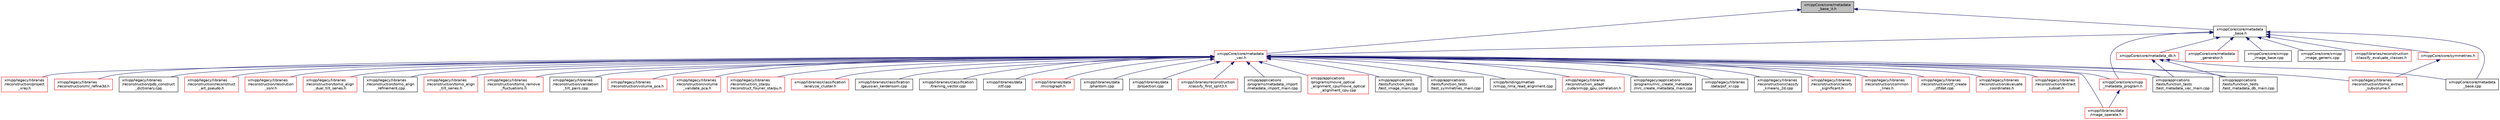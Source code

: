 digraph "xmippCore/core/metadata_base_it.h"
{
  edge [fontname="Helvetica",fontsize="10",labelfontname="Helvetica",labelfontsize="10"];
  node [fontname="Helvetica",fontsize="10",shape=record];
  Node12 [label="xmippCore/core/metadata\l_base_it.h",height=0.2,width=0.4,color="black", fillcolor="grey75", style="filled", fontcolor="black"];
  Node12 -> Node13 [dir="back",color="midnightblue",fontsize="10",style="solid",fontname="Helvetica"];
  Node13 [label="xmippCore/core/metadata\l_base.h",height=0.2,width=0.4,color="black", fillcolor="white", style="filled",URL="$metadata__base_8h.html"];
  Node13 -> Node14 [dir="back",color="midnightblue",fontsize="10",style="solid",fontname="Helvetica"];
  Node14 [label="xmipp/libraries/reconstruction\l/classify_evaluate_classes.h",height=0.2,width=0.4,color="red", fillcolor="white", style="filled",URL="$classify__evaluate__classes_8h.html"];
  Node13 -> Node17 [dir="back",color="midnightblue",fontsize="10",style="solid",fontname="Helvetica"];
  Node17 [label="xmippCore/core/metadata\l_vec.h",height=0.2,width=0.4,color="red", fillcolor="white", style="filled",URL="$metadata__vec_8h.html"];
  Node17 -> Node18 [dir="back",color="midnightblue",fontsize="10",style="solid",fontname="Helvetica"];
  Node18 [label="xmipp/libraries/reconstruction\l/classify_first_split3.h",height=0.2,width=0.4,color="red", fillcolor="white", style="filled",URL="$classify__first__split3_8h.html"];
  Node17 -> Node21 [dir="back",color="midnightblue",fontsize="10",style="solid",fontname="Helvetica"];
  Node21 [label="xmipp/applications\l/programs/metadata_import\l/metadata_import_main.cpp",height=0.2,width=0.4,color="black", fillcolor="white", style="filled",URL="$metadata__import__main_8cpp.html"];
  Node17 -> Node22 [dir="back",color="midnightblue",fontsize="10",style="solid",fontname="Helvetica"];
  Node22 [label="xmipp/applications\l/programs/movie_optical\l_alignment_cpu/movie_optical\l_alignment_cpu.cpp",height=0.2,width=0.4,color="red", fillcolor="white", style="filled",URL="$movie__optical__alignment__cpu_8cpp.html"];
  Node17 -> Node24 [dir="back",color="midnightblue",fontsize="10",style="solid",fontname="Helvetica"];
  Node24 [label="xmipp/applications\l/tests/function_tests\l/test_image_main.cpp",height=0.2,width=0.4,color="black", fillcolor="white", style="filled",URL="$test__image__main_8cpp.html"];
  Node17 -> Node25 [dir="back",color="midnightblue",fontsize="10",style="solid",fontname="Helvetica"];
  Node25 [label="xmipp/applications\l/tests/function_tests\l/test_metadata_db_main.cpp",height=0.2,width=0.4,color="black", fillcolor="white", style="filled",URL="$test__metadata__db__main_8cpp.html"];
  Node17 -> Node26 [dir="back",color="midnightblue",fontsize="10",style="solid",fontname="Helvetica"];
  Node26 [label="xmipp/applications\l/tests/function_tests\l/test_metadata_vec_main.cpp",height=0.2,width=0.4,color="black", fillcolor="white", style="filled",URL="$test__metadata__vec__main_8cpp.html"];
  Node17 -> Node27 [dir="back",color="midnightblue",fontsize="10",style="solid",fontname="Helvetica"];
  Node27 [label="xmipp/applications\l/tests/function_tests\l/test_symmetries_main.cpp",height=0.2,width=0.4,color="black", fillcolor="white", style="filled",URL="$test__symmetries__main_8cpp.html"];
  Node17 -> Node28 [dir="back",color="midnightblue",fontsize="10",style="solid",fontname="Helvetica"];
  Node28 [label="xmipp/bindings/matlab\l/xmipp_nma_read_alignment.cpp",height=0.2,width=0.4,color="black", fillcolor="white", style="filled",URL="$xmipp__nma__read__alignment_8cpp.html"];
  Node17 -> Node29 [dir="back",color="midnightblue",fontsize="10",style="solid",fontname="Helvetica"];
  Node29 [label="xmipp/legacy/libraries\l/reconstruction_adapt\l_cuda/xmipp_gpu_correlation.h",height=0.2,width=0.4,color="red", fillcolor="white", style="filled",URL="$xmipp__gpu__correlation_8h.html"];
  Node17 -> Node32 [dir="back",color="midnightblue",fontsize="10",style="solid",fontname="Helvetica"];
  Node32 [label="xmipp/legacy/applications\l/programs/mrc_create_metadata\l/mrc_create_metadata_main.cpp",height=0.2,width=0.4,color="black", fillcolor="white", style="filled",URL="$mrc__create__metadata__main_8cpp.html"];
  Node17 -> Node33 [dir="back",color="midnightblue",fontsize="10",style="solid",fontname="Helvetica"];
  Node33 [label="xmipp/legacy/libraries\l/data/psf_xr.cpp",height=0.2,width=0.4,color="black", fillcolor="white", style="filled",URL="$psf__xr_8cpp.html"];
  Node17 -> Node34 [dir="back",color="midnightblue",fontsize="10",style="solid",fontname="Helvetica"];
  Node34 [label="xmipp/legacy/libraries\l/reconstruction/classify\l_kmeans_2d.cpp",height=0.2,width=0.4,color="black", fillcolor="white", style="filled",URL="$classify__kmeans__2d_8cpp.html"];
  Node17 -> Node35 [dir="back",color="midnightblue",fontsize="10",style="solid",fontname="Helvetica"];
  Node35 [label="xmipp/legacy/libraries\l/reconstruction/classify\l_significant.h",height=0.2,width=0.4,color="red", fillcolor="white", style="filled",URL="$classify__significant_8h.html"];
  Node17 -> Node38 [dir="back",color="midnightblue",fontsize="10",style="solid",fontname="Helvetica"];
  Node38 [label="xmipp/legacy/libraries\l/reconstruction/common\l_lines.h",height=0.2,width=0.4,color="red", fillcolor="white", style="filled",URL="$common__lines_8h.html"];
  Node17 -> Node41 [dir="back",color="midnightblue",fontsize="10",style="solid",fontname="Helvetica"];
  Node41 [label="xmipp/legacy/libraries\l/reconstruction/ctf_create\l_ctfdat.cpp",height=0.2,width=0.4,color="red", fillcolor="white", style="filled",URL="$ctf__create__ctfdat_8cpp.html"];
  Node17 -> Node43 [dir="back",color="midnightblue",fontsize="10",style="solid",fontname="Helvetica"];
  Node43 [label="xmipp/legacy/libraries\l/reconstruction/evaluate\l_coordinates.h",height=0.2,width=0.4,color="red", fillcolor="white", style="filled",URL="$evaluate__coordinates_8h.html"];
  Node17 -> Node46 [dir="back",color="midnightblue",fontsize="10",style="solid",fontname="Helvetica"];
  Node46 [label="xmipp/legacy/libraries\l/reconstruction/extract\l_subset.h",height=0.2,width=0.4,color="red", fillcolor="white", style="filled",URL="$extract__subset_8h.html"];
  Node17 -> Node50 [dir="back",color="midnightblue",fontsize="10",style="solid",fontname="Helvetica"];
  Node50 [label="xmipp/legacy/libraries\l/reconstruction/project\l_xray.h",height=0.2,width=0.4,color="red", fillcolor="white", style="filled",URL="$project__xray_8h.html"];
  Node17 -> Node62 [dir="back",color="midnightblue",fontsize="10",style="solid",fontname="Helvetica"];
  Node62 [label="xmipp/legacy/libraries\l/reconstruction/ml_refine3d.h",height=0.2,width=0.4,color="red", fillcolor="white", style="filled",URL="$ml__refine3d_8h.html"];
  Node17 -> Node66 [dir="back",color="midnightblue",fontsize="10",style="solid",fontname="Helvetica"];
  Node66 [label="xmipp/legacy/libraries\l/reconstruction/pdb_construct\l_dictionary.cpp",height=0.2,width=0.4,color="black", fillcolor="white", style="filled",URL="$pdb__construct__dictionary_8cpp.html"];
  Node17 -> Node67 [dir="back",color="midnightblue",fontsize="10",style="solid",fontname="Helvetica"];
  Node67 [label="xmipp/legacy/libraries\l/reconstruction/reconstruct\l_art_pseudo.h",height=0.2,width=0.4,color="red", fillcolor="white", style="filled",URL="$reconstruct__art__pseudo_8h.html"];
  Node17 -> Node70 [dir="back",color="midnightblue",fontsize="10",style="solid",fontname="Helvetica"];
  Node70 [label="xmipp/legacy/libraries\l/reconstruction/resolution\l_ssnr.h",height=0.2,width=0.4,color="red", fillcolor="white", style="filled",URL="$resolution__ssnr_8h.html"];
  Node17 -> Node73 [dir="back",color="midnightblue",fontsize="10",style="solid",fontname="Helvetica"];
  Node73 [label="xmipp/legacy/libraries\l/reconstruction/tomo_align\l_dual_tilt_series.h",height=0.2,width=0.4,color="red", fillcolor="white", style="filled",URL="$tomo__align__dual__tilt__series_8h.html"];
  Node17 -> Node76 [dir="back",color="midnightblue",fontsize="10",style="solid",fontname="Helvetica"];
  Node76 [label="xmipp/legacy/libraries\l/reconstruction/tomo_align\l_refinement.cpp",height=0.2,width=0.4,color="black", fillcolor="white", style="filled",URL="$tomo__align__refinement_8cpp.html"];
  Node17 -> Node77 [dir="back",color="midnightblue",fontsize="10",style="solid",fontname="Helvetica"];
  Node77 [label="xmipp/legacy/libraries\l/reconstruction/tomo_align\l_tilt_series.h",height=0.2,width=0.4,color="red", fillcolor="white", style="filled",URL="$tomo__align__tilt__series_8h.html"];
  Node17 -> Node80 [dir="back",color="midnightblue",fontsize="10",style="solid",fontname="Helvetica"];
  Node80 [label="xmipp/legacy/libraries\l/reconstruction/tomo_extract\l_subvolume.h",height=0.2,width=0.4,color="red", fillcolor="white", style="filled",URL="$tomo__extract__subvolume_8h.html"];
  Node17 -> Node84 [dir="back",color="midnightblue",fontsize="10",style="solid",fontname="Helvetica"];
  Node84 [label="xmipp/legacy/libraries\l/reconstruction/tomo_remove\l_fluctuations.h",height=0.2,width=0.4,color="red", fillcolor="white", style="filled",URL="$tomo__remove__fluctuations_8h.html"];
  Node17 -> Node87 [dir="back",color="midnightblue",fontsize="10",style="solid",fontname="Helvetica"];
  Node87 [label="xmipp/legacy/libraries\l/reconstruction/validation\l_tilt_pairs.cpp",height=0.2,width=0.4,color="black", fillcolor="white", style="filled",URL="$validation__tilt__pairs_8cpp.html"];
  Node17 -> Node88 [dir="back",color="midnightblue",fontsize="10",style="solid",fontname="Helvetica"];
  Node88 [label="xmipp/legacy/libraries\l/reconstruction/volume_pca.h",height=0.2,width=0.4,color="red", fillcolor="white", style="filled",URL="$volume__pca_8h.html"];
  Node17 -> Node91 [dir="back",color="midnightblue",fontsize="10",style="solid",fontname="Helvetica"];
  Node91 [label="xmipp/legacy/libraries\l/reconstruction/volume\l_validate_pca.h",height=0.2,width=0.4,color="red", fillcolor="white", style="filled",URL="$volume__validate__pca_8h.html"];
  Node17 -> Node94 [dir="back",color="midnightblue",fontsize="10",style="solid",fontname="Helvetica"];
  Node94 [label="xmipp/legacy/libraries\l/reconstruction_starpu\l/reconstruct_fourier_starpu.h",height=0.2,width=0.4,color="red", fillcolor="white", style="filled",URL="$reconstruct__fourier__starpu_8h.html"];
  Node17 -> Node100 [dir="back",color="midnightblue",fontsize="10",style="solid",fontname="Helvetica"];
  Node100 [label="xmipp/libraries/classification\l/analyze_cluster.h",height=0.2,width=0.4,color="red", fillcolor="white", style="filled",URL="$analyze__cluster_8h.html"];
  Node17 -> Node106 [dir="back",color="midnightblue",fontsize="10",style="solid",fontname="Helvetica"];
  Node106 [label="xmipp/libraries/classification\l/gaussian_kerdensom.cpp",height=0.2,width=0.4,color="black", fillcolor="white", style="filled",URL="$gaussian__kerdensom_8cpp.html"];
  Node17 -> Node107 [dir="back",color="midnightblue",fontsize="10",style="solid",fontname="Helvetica"];
  Node107 [label="xmipp/libraries/classification\l/training_vector.cpp",height=0.2,width=0.4,color="black", fillcolor="white", style="filled",URL="$training__vector_8cpp.html"];
  Node17 -> Node108 [dir="back",color="midnightblue",fontsize="10",style="solid",fontname="Helvetica"];
  Node108 [label="xmipp/libraries/data\l/ctf.cpp",height=0.2,width=0.4,color="black", fillcolor="white", style="filled",URL="$ctf_8cpp.html"];
  Node17 -> Node109 [dir="back",color="midnightblue",fontsize="10",style="solid",fontname="Helvetica"];
  Node109 [label="xmipp/libraries/data\l/image_operate.h",height=0.2,width=0.4,color="red", fillcolor="white", style="filled",URL="$image__operate_8h.html"];
  Node17 -> Node115 [dir="back",color="midnightblue",fontsize="10",style="solid",fontname="Helvetica"];
  Node115 [label="xmipp/libraries/data\l/micrograph.h",height=0.2,width=0.4,color="red", fillcolor="white", style="filled",URL="$micrograph_8h.html"];
  Node17 -> Node134 [dir="back",color="midnightblue",fontsize="10",style="solid",fontname="Helvetica"];
  Node134 [label="xmipp/libraries/data\l/phantom.cpp",height=0.2,width=0.4,color="black", fillcolor="white", style="filled",URL="$phantom_8cpp.html"];
  Node17 -> Node135 [dir="back",color="midnightblue",fontsize="10",style="solid",fontname="Helvetica"];
  Node135 [label="xmipp/libraries/data\l/projection.cpp",height=0.2,width=0.4,color="black", fillcolor="white", style="filled",URL="$projection_8cpp.html"];
  Node17 -> Node458 [dir="back",color="midnightblue",fontsize="10",style="solid",fontname="Helvetica"];
  Node458 [label="xmippCore/core/xmipp\l_metadata_program.h",height=0.2,width=0.4,color="red", fillcolor="white", style="filled",URL="$xmipp__metadata__program_8h.html"];
  Node458 -> Node109 [dir="back",color="midnightblue",fontsize="10",style="solid",fontname="Helvetica"];
  Node13 -> Node613 [dir="back",color="midnightblue",fontsize="10",style="solid",fontname="Helvetica"];
  Node613 [label="xmippCore/core/metadata_db.h",height=0.2,width=0.4,color="red", fillcolor="white", style="filled",URL="$metadata__db_8h.html"];
  Node613 -> Node25 [dir="back",color="midnightblue",fontsize="10",style="solid",fontname="Helvetica"];
  Node613 -> Node26 [dir="back",color="midnightblue",fontsize="10",style="solid",fontname="Helvetica"];
  Node613 -> Node668 [dir="back",color="midnightblue",fontsize="10",style="solid",fontname="Helvetica"];
  Node668 [label="xmippCore/core/metadata\l_base.cpp",height=0.2,width=0.4,color="black", fillcolor="white", style="filled",URL="$metadata__base_8cpp.html"];
  Node13 -> Node671 [dir="back",color="midnightblue",fontsize="10",style="solid",fontname="Helvetica"];
  Node671 [label="xmippCore/core/symmetries.h",height=0.2,width=0.4,color="red", fillcolor="white", style="filled",URL="$ore_2core_2symmetries_8h.html"];
  Node671 -> Node80 [dir="back",color="midnightblue",fontsize="10",style="solid",fontname="Helvetica"];
  Node13 -> Node668 [dir="back",color="midnightblue",fontsize="10",style="solid",fontname="Helvetica"];
  Node13 -> Node684 [dir="back",color="midnightblue",fontsize="10",style="solid",fontname="Helvetica"];
  Node684 [label="xmippCore/core/metadata\l_generator.h",height=0.2,width=0.4,color="red", fillcolor="white", style="filled",URL="$metadata__generator_8h.html"];
  Node13 -> Node686 [dir="back",color="midnightblue",fontsize="10",style="solid",fontname="Helvetica"];
  Node686 [label="xmippCore/core/xmipp\l_image_base.cpp",height=0.2,width=0.4,color="black", fillcolor="white", style="filled",URL="$xmipp__image__base_8cpp.html"];
  Node13 -> Node687 [dir="back",color="midnightblue",fontsize="10",style="solid",fontname="Helvetica"];
  Node687 [label="xmippCore/core/xmipp\l_image_generic.cpp",height=0.2,width=0.4,color="black", fillcolor="white", style="filled",URL="$xmipp__image__generic_8cpp.html"];
  Node13 -> Node458 [dir="back",color="midnightblue",fontsize="10",style="solid",fontname="Helvetica"];
  Node12 -> Node17 [dir="back",color="midnightblue",fontsize="10",style="solid",fontname="Helvetica"];
}
